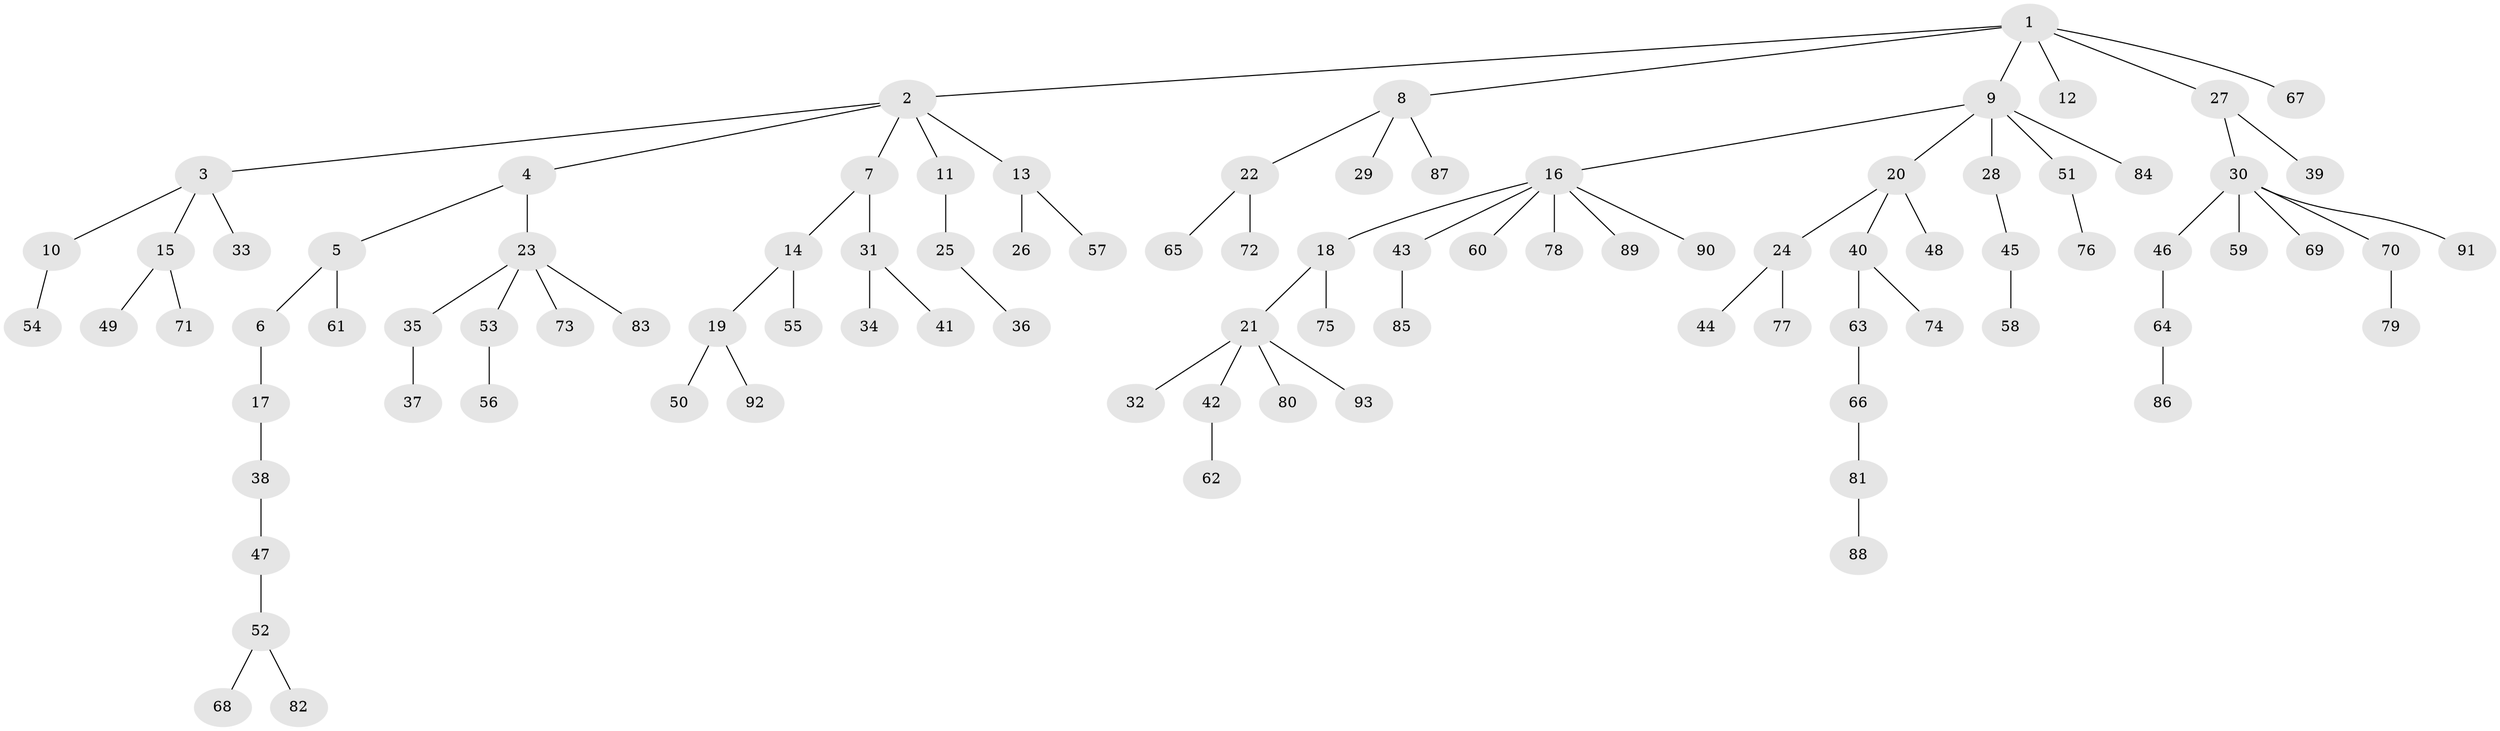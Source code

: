 // Generated by graph-tools (version 1.1) at 2025/15/03/09/25 04:15:28]
// undirected, 93 vertices, 92 edges
graph export_dot {
graph [start="1"]
  node [color=gray90,style=filled];
  1;
  2;
  3;
  4;
  5;
  6;
  7;
  8;
  9;
  10;
  11;
  12;
  13;
  14;
  15;
  16;
  17;
  18;
  19;
  20;
  21;
  22;
  23;
  24;
  25;
  26;
  27;
  28;
  29;
  30;
  31;
  32;
  33;
  34;
  35;
  36;
  37;
  38;
  39;
  40;
  41;
  42;
  43;
  44;
  45;
  46;
  47;
  48;
  49;
  50;
  51;
  52;
  53;
  54;
  55;
  56;
  57;
  58;
  59;
  60;
  61;
  62;
  63;
  64;
  65;
  66;
  67;
  68;
  69;
  70;
  71;
  72;
  73;
  74;
  75;
  76;
  77;
  78;
  79;
  80;
  81;
  82;
  83;
  84;
  85;
  86;
  87;
  88;
  89;
  90;
  91;
  92;
  93;
  1 -- 2;
  1 -- 8;
  1 -- 9;
  1 -- 12;
  1 -- 27;
  1 -- 67;
  2 -- 3;
  2 -- 4;
  2 -- 7;
  2 -- 11;
  2 -- 13;
  3 -- 10;
  3 -- 15;
  3 -- 33;
  4 -- 5;
  4 -- 23;
  5 -- 6;
  5 -- 61;
  6 -- 17;
  7 -- 14;
  7 -- 31;
  8 -- 22;
  8 -- 29;
  8 -- 87;
  9 -- 16;
  9 -- 20;
  9 -- 28;
  9 -- 51;
  9 -- 84;
  10 -- 54;
  11 -- 25;
  13 -- 26;
  13 -- 57;
  14 -- 19;
  14 -- 55;
  15 -- 49;
  15 -- 71;
  16 -- 18;
  16 -- 43;
  16 -- 60;
  16 -- 78;
  16 -- 89;
  16 -- 90;
  17 -- 38;
  18 -- 21;
  18 -- 75;
  19 -- 50;
  19 -- 92;
  20 -- 24;
  20 -- 40;
  20 -- 48;
  21 -- 32;
  21 -- 42;
  21 -- 80;
  21 -- 93;
  22 -- 65;
  22 -- 72;
  23 -- 35;
  23 -- 53;
  23 -- 73;
  23 -- 83;
  24 -- 44;
  24 -- 77;
  25 -- 36;
  27 -- 30;
  27 -- 39;
  28 -- 45;
  30 -- 46;
  30 -- 59;
  30 -- 69;
  30 -- 70;
  30 -- 91;
  31 -- 34;
  31 -- 41;
  35 -- 37;
  38 -- 47;
  40 -- 63;
  40 -- 74;
  42 -- 62;
  43 -- 85;
  45 -- 58;
  46 -- 64;
  47 -- 52;
  51 -- 76;
  52 -- 68;
  52 -- 82;
  53 -- 56;
  63 -- 66;
  64 -- 86;
  66 -- 81;
  70 -- 79;
  81 -- 88;
}
